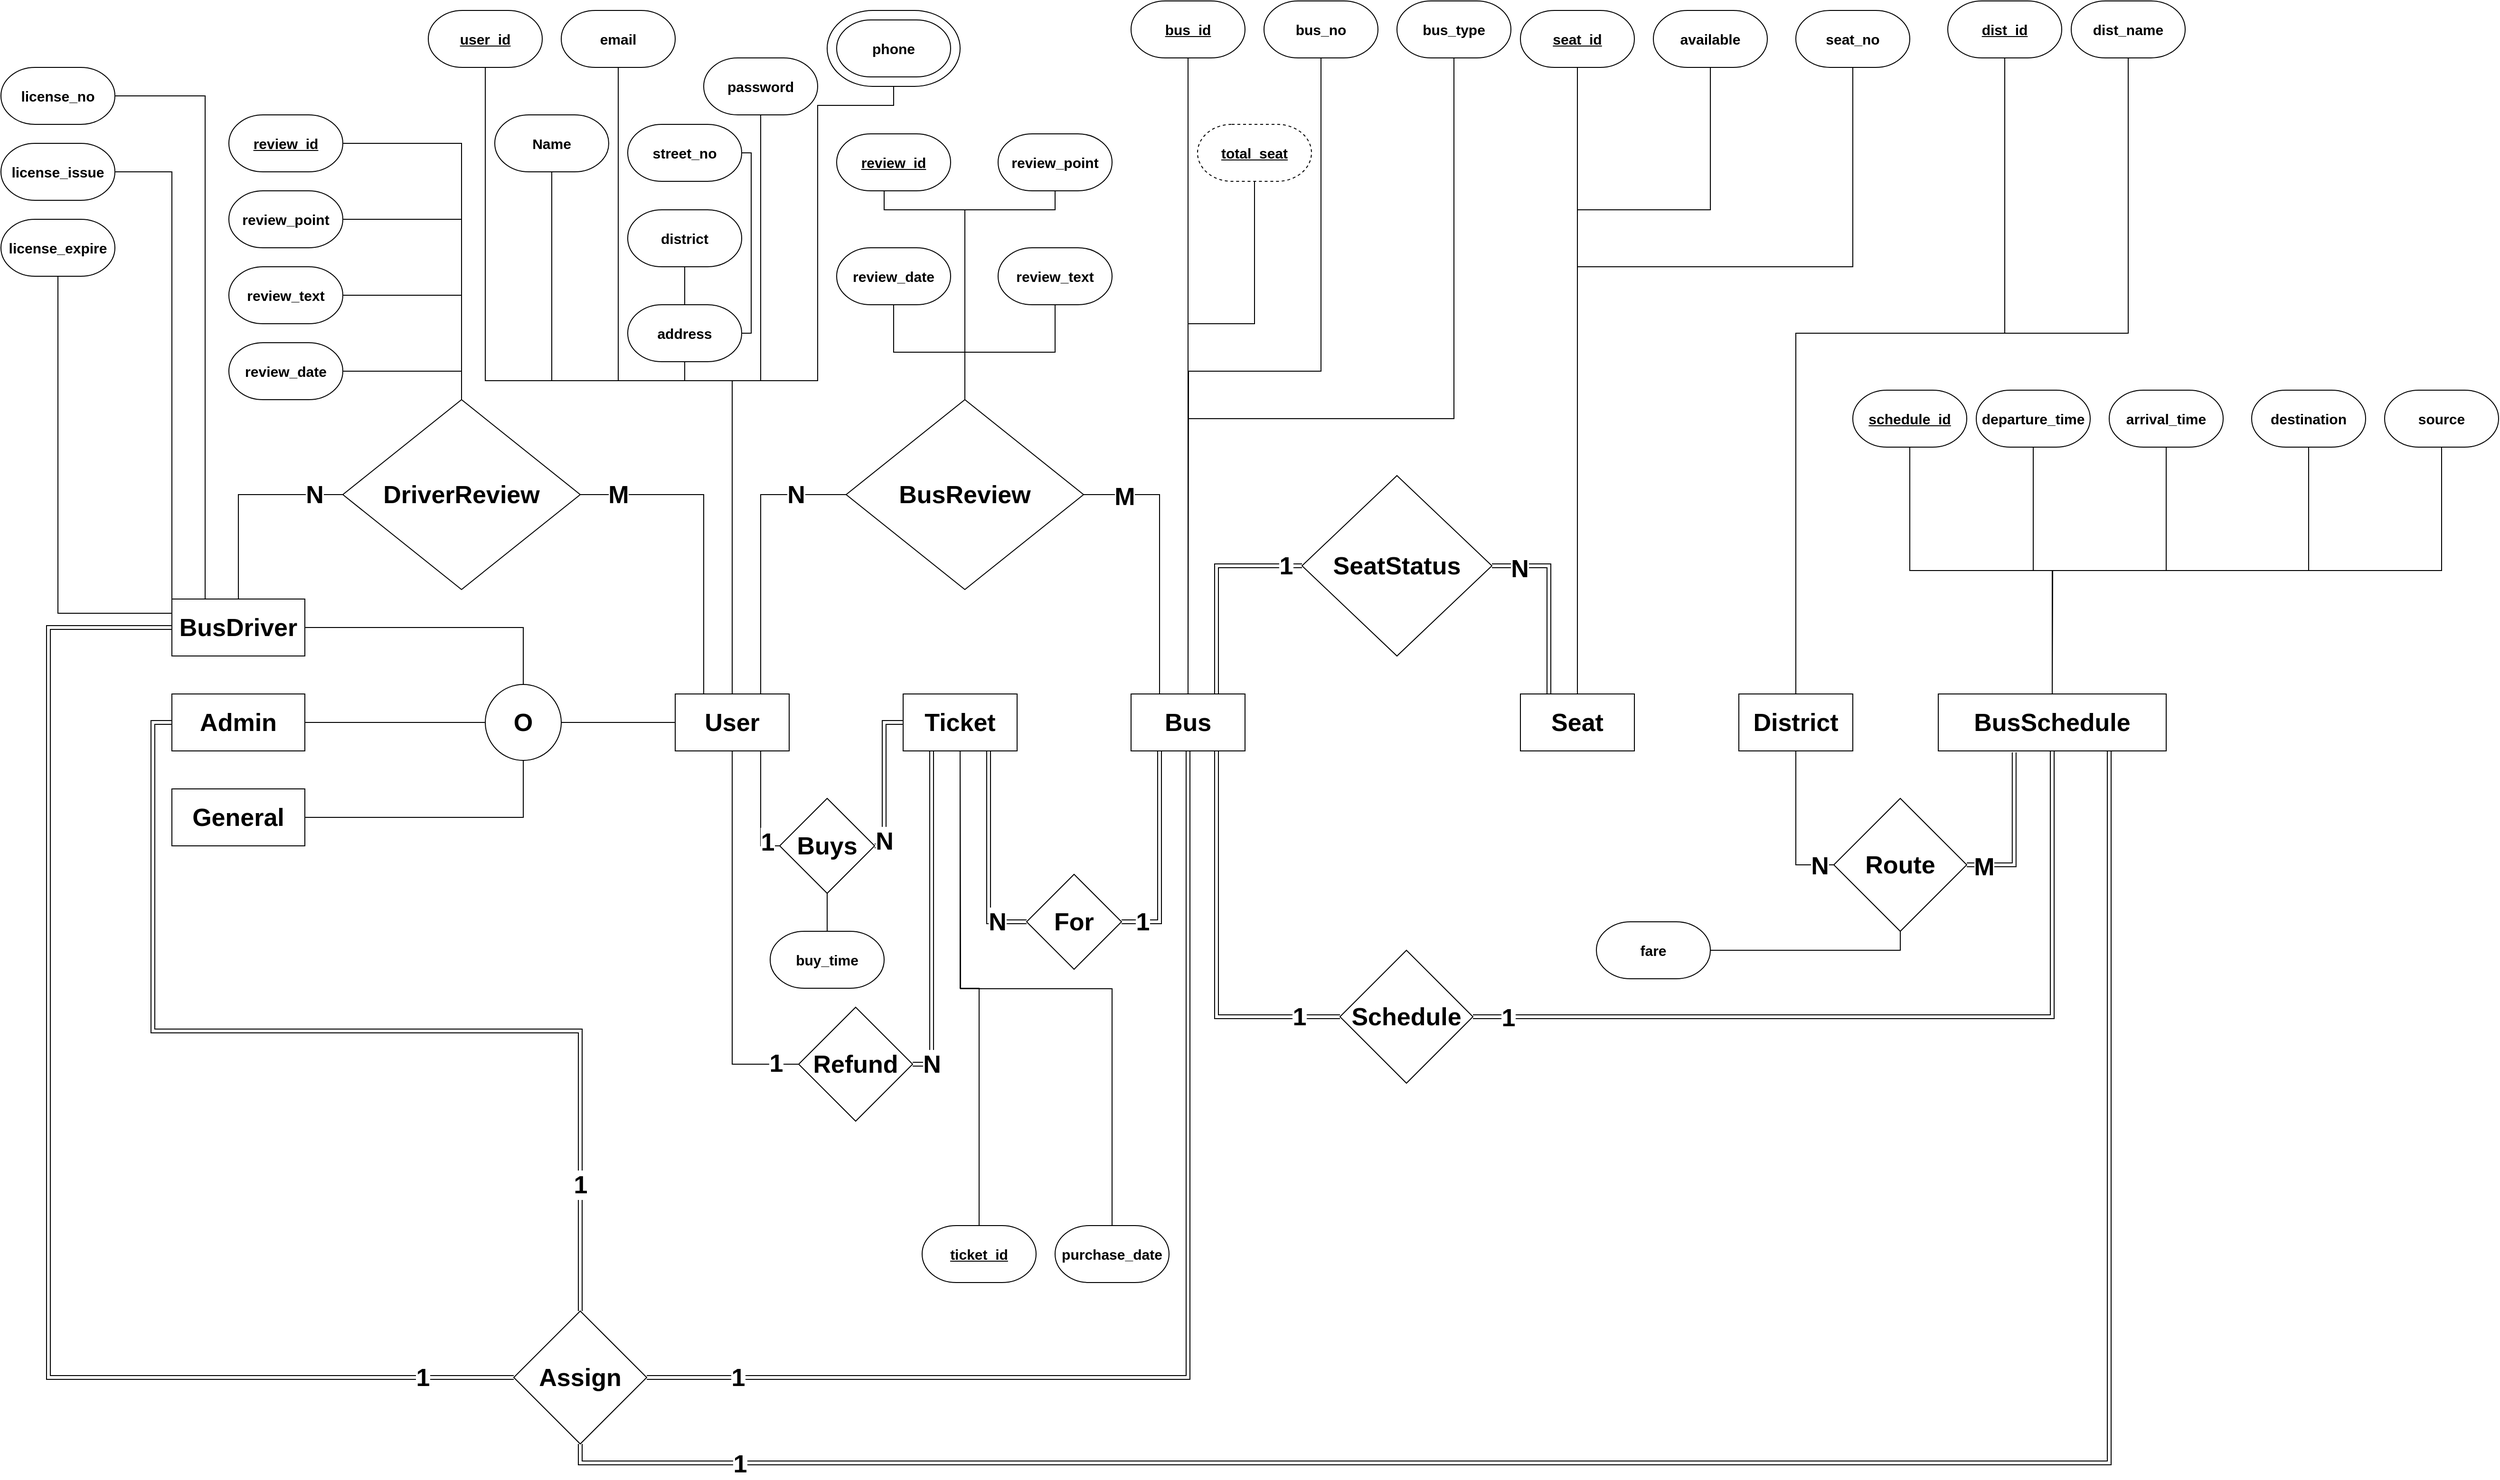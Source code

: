 <mxfile version="22.0.3" type="device">
  <diagram name="Page-1" id="PpOXiOs3TZEa0PYQITlw">
    <mxGraphModel dx="1595" dy="768" grid="1" gridSize="10" guides="1" tooltips="1" connect="1" arrows="1" fold="1" page="1" pageScale="1" pageWidth="5000" pageHeight="5000" math="0" shadow="0">
      <root>
        <mxCell id="0" />
        <mxCell id="1" parent="0" />
        <mxCell id="IpfHq9KAUWF6J69-SZQJ-8" style="edgeStyle=orthogonalEdgeStyle;rounded=0;orthogonalLoop=1;jettySize=auto;html=1;exitX=0.75;exitY=1;exitDx=0;exitDy=0;entryX=0;entryY=0.5;entryDx=0;entryDy=0;endArrow=none;endFill=0;fontStyle=1" parent="1" source="YOeL28a4dyn9BFeRwTe--1" target="YOeL28a4dyn9BFeRwTe--6" edge="1">
          <mxGeometry relative="1" as="geometry" />
        </mxCell>
        <mxCell id="SheLjhUKQ4-WKlLZxXz--102" value="1" style="edgeLabel;html=1;align=center;verticalAlign=middle;resizable=0;points=[];fontSize=26;fontFamily=Helvetica;fontColor=default;fontStyle=1" parent="IpfHq9KAUWF6J69-SZQJ-8" vertex="1" connectable="0">
          <mxGeometry x="0.772" y="4" relative="1" as="geometry">
            <mxPoint as="offset" />
          </mxGeometry>
        </mxCell>
        <mxCell id="SheLjhUKQ4-WKlLZxXz--6" style="edgeStyle=elbowEdgeStyle;shape=connector;rounded=0;orthogonalLoop=1;jettySize=auto;html=1;labelBackgroundColor=default;strokeColor=default;align=center;verticalAlign=middle;fontFamily=Helvetica;fontSize=11;fontColor=default;endArrow=none;endFill=0;elbow=vertical;fontStyle=1" parent="1" source="YOeL28a4dyn9BFeRwTe--1" target="SheLjhUKQ4-WKlLZxXz--1" edge="1">
          <mxGeometry relative="1" as="geometry">
            <Array as="points">
              <mxPoint x="1880" y="1530" />
            </Array>
          </mxGeometry>
        </mxCell>
        <mxCell id="SheLjhUKQ4-WKlLZxXz--7" style="edgeStyle=elbowEdgeStyle;shape=connector;rounded=0;orthogonalLoop=1;jettySize=auto;html=1;labelBackgroundColor=default;strokeColor=default;align=center;verticalAlign=middle;fontFamily=Helvetica;fontSize=11;fontColor=default;endArrow=none;endFill=0;elbow=vertical;fontStyle=1" parent="1" source="YOeL28a4dyn9BFeRwTe--1" target="SheLjhUKQ4-WKlLZxXz--5" edge="1">
          <mxGeometry relative="1" as="geometry">
            <Array as="points">
              <mxPoint x="1890" y="1530" />
            </Array>
          </mxGeometry>
        </mxCell>
        <mxCell id="SheLjhUKQ4-WKlLZxXz--8" style="edgeStyle=elbowEdgeStyle;shape=connector;rounded=0;orthogonalLoop=1;jettySize=auto;html=1;labelBackgroundColor=default;strokeColor=default;align=center;verticalAlign=middle;fontFamily=Helvetica;fontSize=11;fontColor=default;endArrow=none;endFill=0;elbow=vertical;fontStyle=1" parent="1" source="YOeL28a4dyn9BFeRwTe--1" target="SheLjhUKQ4-WKlLZxXz--2" edge="1">
          <mxGeometry relative="1" as="geometry" />
        </mxCell>
        <mxCell id="YOeL28a4dyn9BFeRwTe--1" value="&lt;span&gt;&lt;font style=&quot;font-size: 26px;&quot;&gt;User&lt;/font&gt;&lt;/span&gt;" style="rounded=0;whiteSpace=wrap;html=1;fontStyle=1" parent="1" vertex="1">
          <mxGeometry x="1940" y="1860" width="120" height="60" as="geometry" />
        </mxCell>
        <mxCell id="YOeL28a4dyn9BFeRwTe--51" style="edgeStyle=orthogonalEdgeStyle;rounded=0;orthogonalLoop=1;jettySize=auto;html=1;exitX=0.75;exitY=1;exitDx=0;exitDy=0;entryX=0;entryY=0.5;entryDx=0;entryDy=0;endArrow=none;endFill=0;fontStyle=1;shape=link;" parent="1" source="YOeL28a4dyn9BFeRwTe--2" target="YOeL28a4dyn9BFeRwTe--11" edge="1">
          <mxGeometry relative="1" as="geometry" />
        </mxCell>
        <mxCell id="SheLjhUKQ4-WKlLZxXz--107" value="N" style="edgeLabel;html=1;align=center;verticalAlign=middle;resizable=0;points=[];fontSize=26;fontFamily=Helvetica;fontColor=default;fontStyle=1" parent="YOeL28a4dyn9BFeRwTe--51" vertex="1" connectable="0">
          <mxGeometry x="0.717" relative="1" as="geometry">
            <mxPoint as="offset" />
          </mxGeometry>
        </mxCell>
        <mxCell id="SheLjhUKQ4-WKlLZxXz--29" style="edgeStyle=orthogonalEdgeStyle;shape=connector;rounded=0;orthogonalLoop=1;jettySize=auto;html=1;exitX=0.5;exitY=1;exitDx=0;exitDy=0;labelBackgroundColor=default;strokeColor=default;align=center;verticalAlign=middle;fontFamily=Helvetica;fontSize=11;fontColor=default;endArrow=none;endFill=0;fontStyle=1" parent="1" source="YOeL28a4dyn9BFeRwTe--2" target="SheLjhUKQ4-WKlLZxXz--25" edge="1">
          <mxGeometry relative="1" as="geometry" />
        </mxCell>
        <mxCell id="YOeL28a4dyn9BFeRwTe--2" value="&lt;span&gt;&lt;font style=&quot;font-size: 26px;&quot;&gt;Ticket&lt;/font&gt;&lt;/span&gt;" style="rounded=0;whiteSpace=wrap;html=1;fontStyle=1" parent="1" vertex="1">
          <mxGeometry x="2180" y="1860" width="120" height="60" as="geometry" />
        </mxCell>
        <mxCell id="YOeL28a4dyn9BFeRwTe--53" style="edgeStyle=orthogonalEdgeStyle;rounded=0;orthogonalLoop=1;jettySize=auto;html=1;exitX=0.75;exitY=1;exitDx=0;exitDy=0;entryX=0;entryY=0.5;entryDx=0;entryDy=0;endArrow=none;endFill=0;fontStyle=1;shape=link;" parent="1" source="YOeL28a4dyn9BFeRwTe--3" target="YOeL28a4dyn9BFeRwTe--17" edge="1">
          <mxGeometry relative="1" as="geometry" />
        </mxCell>
        <mxCell id="SheLjhUKQ4-WKlLZxXz--109" value="1" style="edgeLabel;html=1;align=center;verticalAlign=middle;resizable=0;points=[];fontSize=26;fontFamily=Helvetica;fontColor=default;fontStyle=1" parent="YOeL28a4dyn9BFeRwTe--53" vertex="1" connectable="0">
          <mxGeometry x="0.787" relative="1" as="geometry">
            <mxPoint as="offset" />
          </mxGeometry>
        </mxCell>
        <mxCell id="YOeL28a4dyn9BFeRwTe--67" style="edgeStyle=orthogonalEdgeStyle;rounded=0;orthogonalLoop=1;jettySize=auto;html=1;exitX=0.5;exitY=1;exitDx=0;exitDy=0;entryX=1;entryY=0.5;entryDx=0;entryDy=0;endArrow=none;endFill=0;fontStyle=1;shape=link;" parent="1" source="YOeL28a4dyn9BFeRwTe--3" target="YOeL28a4dyn9BFeRwTe--56" edge="1">
          <mxGeometry relative="1" as="geometry" />
        </mxCell>
        <mxCell id="SheLjhUKQ4-WKlLZxXz--33" style="edgeStyle=orthogonalEdgeStyle;shape=link;rounded=0;orthogonalLoop=1;jettySize=auto;html=1;exitX=0.75;exitY=0;exitDx=0;exitDy=0;entryX=0;entryY=0.5;entryDx=0;entryDy=0;labelBackgroundColor=default;strokeColor=default;align=center;verticalAlign=middle;fontFamily=Helvetica;fontSize=11;fontColor=default;endArrow=none;endFill=0;fontStyle=1" parent="1" source="YOeL28a4dyn9BFeRwTe--3" target="YOeL28a4dyn9BFeRwTe--21" edge="1">
          <mxGeometry relative="1" as="geometry" />
        </mxCell>
        <mxCell id="SheLjhUKQ4-WKlLZxXz--113" value="1" style="edgeLabel;html=1;align=center;verticalAlign=middle;resizable=0;points=[];fontSize=26;fontFamily=Helvetica;fontColor=default;fontStyle=1" parent="SheLjhUKQ4-WKlLZxXz--33" vertex="1" connectable="0">
          <mxGeometry x="0.849" relative="1" as="geometry">
            <mxPoint as="offset" />
          </mxGeometry>
        </mxCell>
        <mxCell id="YOeL28a4dyn9BFeRwTe--3" value="&lt;span&gt;&lt;font style=&quot;font-size: 26px;&quot;&gt;Bus&lt;/font&gt;&lt;/span&gt;" style="rounded=0;whiteSpace=wrap;html=1;fontStyle=1" parent="1" vertex="1">
          <mxGeometry x="2420" y="1860" width="120" height="60" as="geometry" />
        </mxCell>
        <mxCell id="YOeL28a4dyn9BFeRwTe--66" style="edgeStyle=orthogonalEdgeStyle;rounded=0;orthogonalLoop=1;jettySize=auto;html=1;exitX=0.75;exitY=1;exitDx=0;exitDy=0;entryX=0.5;entryY=1;entryDx=0;entryDy=0;endArrow=none;endFill=0;fontStyle=1;shape=link;" parent="1" source="YOeL28a4dyn9BFeRwTe--4" target="YOeL28a4dyn9BFeRwTe--56" edge="1">
          <mxGeometry relative="1" as="geometry" />
        </mxCell>
        <mxCell id="SheLjhUKQ4-WKlLZxXz--116" value="1" style="edgeLabel;html=1;align=center;verticalAlign=middle;resizable=0;points=[];fontSize=26;fontFamily=Helvetica;fontColor=default;fontStyle=1" parent="YOeL28a4dyn9BFeRwTe--66" vertex="1" connectable="0">
          <mxGeometry x="0.844" y="-94" relative="1" as="geometry">
            <mxPoint y="4" as="offset" />
          </mxGeometry>
        </mxCell>
        <mxCell id="SheLjhUKQ4-WKlLZxXz--118" value="1" style="edgeLabel;html=1;align=center;verticalAlign=middle;resizable=0;points=[];fontSize=26;fontFamily=Helvetica;fontColor=default;fontStyle=1" parent="YOeL28a4dyn9BFeRwTe--66" vertex="1" connectable="0">
          <mxGeometry x="0.842" y="1" relative="1" as="geometry">
            <mxPoint as="offset" />
          </mxGeometry>
        </mxCell>
        <mxCell id="YOeL28a4dyn9BFeRwTe--4" value="&lt;span&gt;&lt;font style=&quot;font-size: 26px;&quot;&gt;BusSchedule&lt;br&gt;&lt;/font&gt;&lt;/span&gt;" style="rounded=0;whiteSpace=wrap;html=1;fontStyle=1" parent="1" vertex="1">
          <mxGeometry x="3270" y="1860" width="240" height="60" as="geometry" />
        </mxCell>
        <mxCell id="YOeL28a4dyn9BFeRwTe--5" value="&lt;span&gt;&lt;font style=&quot;font-size: 26px;&quot;&gt;Seat&lt;/font&gt;&lt;/span&gt;" style="rounded=0;whiteSpace=wrap;html=1;fontStyle=1" parent="1" vertex="1">
          <mxGeometry x="2830" y="1860" width="120" height="60" as="geometry" />
        </mxCell>
        <mxCell id="SheLjhUKQ4-WKlLZxXz--27" style="edgeStyle=orthogonalEdgeStyle;shape=link;rounded=0;orthogonalLoop=1;jettySize=auto;html=1;exitX=1;exitY=0.5;exitDx=0;exitDy=0;entryX=0;entryY=0.5;entryDx=0;entryDy=0;labelBackgroundColor=default;strokeColor=default;align=center;verticalAlign=middle;fontFamily=Helvetica;fontSize=11;fontColor=default;endArrow=none;endFill=0;fontStyle=1" parent="1" source="YOeL28a4dyn9BFeRwTe--6" target="YOeL28a4dyn9BFeRwTe--2" edge="1">
          <mxGeometry relative="1" as="geometry">
            <Array as="points">
              <mxPoint x="2160" y="2020" />
              <mxPoint x="2160" y="1890" />
            </Array>
          </mxGeometry>
        </mxCell>
        <mxCell id="SheLjhUKQ4-WKlLZxXz--101" value="N" style="edgeLabel;html=1;align=center;verticalAlign=middle;resizable=0;points=[];fontSize=26;fontFamily=Helvetica;fontColor=default;fontStyle=1" parent="SheLjhUKQ4-WKlLZxXz--27" vertex="1" connectable="0">
          <mxGeometry x="-0.809" relative="1" as="geometry">
            <mxPoint as="offset" />
          </mxGeometry>
        </mxCell>
        <mxCell id="SheLjhUKQ4-WKlLZxXz--73" style="edgeStyle=orthogonalEdgeStyle;shape=connector;rounded=0;orthogonalLoop=1;jettySize=auto;html=1;exitX=0.5;exitY=1;exitDx=0;exitDy=0;labelBackgroundColor=default;strokeColor=default;align=center;verticalAlign=middle;fontFamily=Helvetica;fontSize=11;fontColor=default;endArrow=none;endFill=0;fontStyle=1" parent="1" source="YOeL28a4dyn9BFeRwTe--6" target="SheLjhUKQ4-WKlLZxXz--72" edge="1">
          <mxGeometry relative="1" as="geometry" />
        </mxCell>
        <mxCell id="YOeL28a4dyn9BFeRwTe--6" value="&lt;font style=&quot;font-size: 26px;&quot;&gt;&lt;span&gt;Buys&lt;/span&gt;&lt;/font&gt;" style="rhombus;whiteSpace=wrap;html=1;fontStyle=1" parent="1" vertex="1">
          <mxGeometry x="2050" y="1970" width="100" height="100" as="geometry" />
        </mxCell>
        <mxCell id="YOeL28a4dyn9BFeRwTe--59" style="edgeStyle=orthogonalEdgeStyle;rounded=0;orthogonalLoop=1;jettySize=auto;html=1;exitX=1;exitY=0.5;exitDx=0;exitDy=0;entryX=0.25;entryY=1;entryDx=0;entryDy=0;endArrow=none;endFill=0;fontStyle=1;shape=link;" parent="1" source="YOeL28a4dyn9BFeRwTe--11" target="YOeL28a4dyn9BFeRwTe--3" edge="1">
          <mxGeometry relative="1" as="geometry" />
        </mxCell>
        <mxCell id="SheLjhUKQ4-WKlLZxXz--105" value="1" style="edgeLabel;html=1;align=center;verticalAlign=middle;resizable=0;points=[];fontSize=26;fontFamily=Helvetica;fontColor=default;fontStyle=1" parent="YOeL28a4dyn9BFeRwTe--59" vertex="1" connectable="0">
          <mxGeometry x="-0.798" relative="1" as="geometry">
            <mxPoint as="offset" />
          </mxGeometry>
        </mxCell>
        <mxCell id="YOeL28a4dyn9BFeRwTe--11" value="&lt;font style=&quot;font-size: 26px;&quot;&gt;&lt;span&gt;For&lt;/span&gt;&lt;/font&gt;" style="rhombus;whiteSpace=wrap;html=1;fontStyle=1" parent="1" vertex="1">
          <mxGeometry x="2310" y="2050" width="100" height="100" as="geometry" />
        </mxCell>
        <mxCell id="YOeL28a4dyn9BFeRwTe--52" style="edgeStyle=orthogonalEdgeStyle;rounded=0;orthogonalLoop=1;jettySize=auto;html=1;exitX=1;exitY=0.5;exitDx=0;exitDy=0;entryX=0.5;entryY=1;entryDx=0;entryDy=0;endArrow=none;endFill=0;fontStyle=1;shape=link;" parent="1" source="YOeL28a4dyn9BFeRwTe--17" target="YOeL28a4dyn9BFeRwTe--4" edge="1">
          <mxGeometry relative="1" as="geometry" />
        </mxCell>
        <mxCell id="SheLjhUKQ4-WKlLZxXz--108" value="1" style="edgeLabel;html=1;align=center;verticalAlign=middle;resizable=0;points=[];fontSize=26;fontFamily=Helvetica;fontColor=default;fontStyle=1" parent="YOeL28a4dyn9BFeRwTe--52" vertex="1" connectable="0">
          <mxGeometry x="-0.918" y="-1" relative="1" as="geometry">
            <mxPoint as="offset" />
          </mxGeometry>
        </mxCell>
        <mxCell id="YOeL28a4dyn9BFeRwTe--17" value="&lt;font style=&quot;font-size: 26px;&quot;&gt;&lt;span&gt;Schedule&lt;/span&gt;&lt;/font&gt;" style="rhombus;whiteSpace=wrap;html=1;fontStyle=1" parent="1" vertex="1">
          <mxGeometry x="2640" y="2130" width="140" height="140" as="geometry" />
        </mxCell>
        <mxCell id="SheLjhUKQ4-WKlLZxXz--44" style="edgeStyle=orthogonalEdgeStyle;shape=link;rounded=0;orthogonalLoop=1;jettySize=auto;html=1;exitX=1;exitY=0.5;exitDx=0;exitDy=0;entryX=0.25;entryY=0;entryDx=0;entryDy=0;labelBackgroundColor=default;strokeColor=default;align=center;verticalAlign=middle;fontFamily=Helvetica;fontSize=11;fontColor=default;endArrow=none;endFill=0;fontStyle=1" parent="1" source="YOeL28a4dyn9BFeRwTe--21" target="YOeL28a4dyn9BFeRwTe--5" edge="1">
          <mxGeometry relative="1" as="geometry" />
        </mxCell>
        <mxCell id="SheLjhUKQ4-WKlLZxXz--112" value="N" style="edgeLabel;html=1;align=center;verticalAlign=middle;resizable=0;points=[];fontSize=26;fontFamily=Helvetica;fontColor=default;fontStyle=1" parent="SheLjhUKQ4-WKlLZxXz--44" vertex="1" connectable="0">
          <mxGeometry x="-0.704" y="-3" relative="1" as="geometry">
            <mxPoint as="offset" />
          </mxGeometry>
        </mxCell>
        <mxCell id="YOeL28a4dyn9BFeRwTe--21" value="&lt;font style=&quot;font-size: 26px;&quot;&gt;&lt;span&gt;SeatStatus&lt;/span&gt;&lt;/font&gt;" style="rhombus;whiteSpace=wrap;html=1;fontStyle=1" parent="1" vertex="1">
          <mxGeometry x="2600" y="1630" width="200" height="190" as="geometry" />
        </mxCell>
        <mxCell id="lG7G2x3EtYP6nLoqvDad-1" style="edgeStyle=orthogonalEdgeStyle;rounded=0;orthogonalLoop=1;jettySize=auto;html=1;exitX=0;exitY=0.5;exitDx=0;exitDy=0;entryX=0.5;entryY=1;entryDx=0;entryDy=0;endArrow=none;endFill=0;fontStyle=1" parent="1" source="YOeL28a4dyn9BFeRwTe--26" target="YOeL28a4dyn9BFeRwTe--1" edge="1">
          <mxGeometry relative="1" as="geometry" />
        </mxCell>
        <mxCell id="SheLjhUKQ4-WKlLZxXz--104" value="1" style="edgeLabel;html=1;align=center;verticalAlign=middle;resizable=0;points=[];fontSize=26;fontFamily=Helvetica;fontColor=default;fontStyle=1" parent="lG7G2x3EtYP6nLoqvDad-1" vertex="1" connectable="0">
          <mxGeometry x="-0.877" y="-1" relative="1" as="geometry">
            <mxPoint as="offset" />
          </mxGeometry>
        </mxCell>
        <mxCell id="SheLjhUKQ4-WKlLZxXz--28" style="edgeStyle=orthogonalEdgeStyle;shape=link;rounded=0;orthogonalLoop=1;jettySize=auto;html=1;exitX=1;exitY=0.5;exitDx=0;exitDy=0;entryX=0.25;entryY=1;entryDx=0;entryDy=0;labelBackgroundColor=default;strokeColor=default;align=center;verticalAlign=middle;fontFamily=Helvetica;fontSize=11;fontColor=default;endArrow=none;endFill=0;fontStyle=1" parent="1" source="YOeL28a4dyn9BFeRwTe--26" target="YOeL28a4dyn9BFeRwTe--2" edge="1">
          <mxGeometry relative="1" as="geometry" />
        </mxCell>
        <mxCell id="SheLjhUKQ4-WKlLZxXz--103" value="N" style="edgeLabel;html=1;align=center;verticalAlign=middle;resizable=0;points=[];fontSize=26;fontFamily=Helvetica;fontColor=default;fontStyle=1" parent="SheLjhUKQ4-WKlLZxXz--28" vertex="1" connectable="0">
          <mxGeometry x="-0.883" relative="1" as="geometry">
            <mxPoint as="offset" />
          </mxGeometry>
        </mxCell>
        <mxCell id="YOeL28a4dyn9BFeRwTe--26" value="&lt;font style=&quot;font-size: 26px;&quot;&gt;&lt;span&gt;Refund&lt;/span&gt;&lt;/font&gt;" style="rhombus;whiteSpace=wrap;html=1;fontStyle=1" parent="1" vertex="1">
          <mxGeometry x="2070" y="2190" width="120" height="120" as="geometry" />
        </mxCell>
        <mxCell id="YOeL28a4dyn9BFeRwTe--35" style="edgeStyle=orthogonalEdgeStyle;rounded=0;orthogonalLoop=1;jettySize=auto;html=1;exitX=1;exitY=0.5;exitDx=0;exitDy=0;entryX=0.5;entryY=1;entryDx=0;entryDy=0;endArrow=none;endFill=0;fontStyle=1" parent="1" source="YOeL28a4dyn9BFeRwTe--29" target="YOeL28a4dyn9BFeRwTe--33" edge="1">
          <mxGeometry relative="1" as="geometry" />
        </mxCell>
        <mxCell id="YOeL28a4dyn9BFeRwTe--29" value="&lt;span style=&quot;font-size: 26px;&quot;&gt;&lt;span&gt;General&lt;/span&gt;&lt;/span&gt;" style="rounded=0;whiteSpace=wrap;html=1;fontStyle=1" parent="1" vertex="1">
          <mxGeometry x="1410" y="1960" width="140" height="60" as="geometry" />
        </mxCell>
        <mxCell id="YOeL28a4dyn9BFeRwTe--36" style="edgeStyle=orthogonalEdgeStyle;rounded=0;orthogonalLoop=1;jettySize=auto;html=1;exitX=1;exitY=0.5;exitDx=0;exitDy=0;entryX=0;entryY=0.5;entryDx=0;entryDy=0;endArrow=none;endFill=0;fontStyle=1" parent="1" source="YOeL28a4dyn9BFeRwTe--30" target="YOeL28a4dyn9BFeRwTe--33" edge="1">
          <mxGeometry relative="1" as="geometry" />
        </mxCell>
        <mxCell id="YOeL28a4dyn9BFeRwTe--69" style="edgeStyle=orthogonalEdgeStyle;rounded=0;orthogonalLoop=1;jettySize=auto;html=1;exitX=0;exitY=0.5;exitDx=0;exitDy=0;entryX=0.5;entryY=0;entryDx=0;entryDy=0;endArrow=none;endFill=0;fontStyle=1;shape=link;" parent="1" source="YOeL28a4dyn9BFeRwTe--30" target="YOeL28a4dyn9BFeRwTe--56" edge="1">
          <mxGeometry relative="1" as="geometry" />
        </mxCell>
        <mxCell id="SheLjhUKQ4-WKlLZxXz--115" value="1" style="edgeLabel;html=1;align=center;verticalAlign=middle;resizable=0;points=[];fontSize=26;fontFamily=Helvetica;fontColor=default;fontStyle=1" parent="YOeL28a4dyn9BFeRwTe--69" vertex="1" connectable="0">
          <mxGeometry x="0.755" y="-6" relative="1" as="geometry">
            <mxPoint x="6" as="offset" />
          </mxGeometry>
        </mxCell>
        <mxCell id="YOeL28a4dyn9BFeRwTe--30" value="&lt;span style=&quot;border-color: var(--border-color); font-size: 26px;&quot;&gt;Admin&lt;/span&gt;" style="rounded=0;whiteSpace=wrap;html=1;fontStyle=1" parent="1" vertex="1">
          <mxGeometry x="1410" y="1860" width="140" height="60" as="geometry" />
        </mxCell>
        <mxCell id="YOeL28a4dyn9BFeRwTe--38" style="edgeStyle=orthogonalEdgeStyle;rounded=0;orthogonalLoop=1;jettySize=auto;html=1;exitX=1;exitY=0.5;exitDx=0;exitDy=0;entryX=0.5;entryY=0;entryDx=0;entryDy=0;endArrow=none;endFill=0;fontStyle=1" parent="1" source="YOeL28a4dyn9BFeRwTe--31" target="YOeL28a4dyn9BFeRwTe--33" edge="1">
          <mxGeometry relative="1" as="geometry" />
        </mxCell>
        <mxCell id="YOeL28a4dyn9BFeRwTe--68" style="edgeStyle=orthogonalEdgeStyle;rounded=0;orthogonalLoop=1;jettySize=auto;html=1;exitX=0;exitY=0.5;exitDx=0;exitDy=0;entryX=0;entryY=0.5;entryDx=0;entryDy=0;endArrow=none;endFill=0;fontStyle=1;shape=link;" parent="1" source="YOeL28a4dyn9BFeRwTe--31" target="YOeL28a4dyn9BFeRwTe--56" edge="1">
          <mxGeometry relative="1" as="geometry">
            <Array as="points">
              <mxPoint x="1280" y="1790" />
              <mxPoint x="1280" y="2580" />
            </Array>
          </mxGeometry>
        </mxCell>
        <mxCell id="SheLjhUKQ4-WKlLZxXz--114" value="1" style="edgeLabel;html=1;align=center;verticalAlign=middle;resizable=0;points=[];fontSize=26;fontFamily=Helvetica;fontColor=default;fontStyle=1" parent="YOeL28a4dyn9BFeRwTe--68" vertex="1" connectable="0">
          <mxGeometry x="0.863" relative="1" as="geometry">
            <mxPoint as="offset" />
          </mxGeometry>
        </mxCell>
        <mxCell id="YOeL28a4dyn9BFeRwTe--31" value="&lt;span style=&quot;border-color: var(--border-color); font-size: 26px;&quot;&gt;BusDriver&lt;/span&gt;" style="rounded=0;whiteSpace=wrap;html=1;fontStyle=1" parent="1" vertex="1">
          <mxGeometry x="1410" y="1760" width="140" height="60" as="geometry" />
        </mxCell>
        <mxCell id="YOeL28a4dyn9BFeRwTe--37" style="edgeStyle=orthogonalEdgeStyle;rounded=0;orthogonalLoop=1;jettySize=auto;html=1;exitX=1;exitY=0.5;exitDx=0;exitDy=0;entryX=0;entryY=0.5;entryDx=0;entryDy=0;endArrow=none;endFill=0;fontStyle=1" parent="1" source="YOeL28a4dyn9BFeRwTe--33" target="YOeL28a4dyn9BFeRwTe--1" edge="1">
          <mxGeometry relative="1" as="geometry" />
        </mxCell>
        <mxCell id="YOeL28a4dyn9BFeRwTe--33" value="&lt;font style=&quot;font-size: 26px;&quot;&gt;&lt;span&gt;O&lt;/span&gt;&lt;/font&gt;" style="ellipse;whiteSpace=wrap;html=1;aspect=fixed;fontStyle=1" parent="1" vertex="1">
          <mxGeometry x="1740" y="1850" width="80" height="80" as="geometry" />
        </mxCell>
        <mxCell id="YOeL28a4dyn9BFeRwTe--56" value="&lt;font style=&quot;font-size: 26px;&quot;&gt;&lt;span&gt;Assign&lt;/span&gt;&lt;/font&gt;" style="rhombus;whiteSpace=wrap;html=1;fontStyle=1" parent="1" vertex="1">
          <mxGeometry x="1770" y="2510" width="140" height="140" as="geometry" />
        </mxCell>
        <mxCell id="YOeL28a4dyn9BFeRwTe--64" style="edgeStyle=orthogonalEdgeStyle;rounded=0;orthogonalLoop=1;jettySize=auto;html=1;exitX=0.5;exitY=1;exitDx=0;exitDy=0;entryX=0;entryY=0.5;entryDx=0;entryDy=0;endArrow=none;endFill=0;fontStyle=1" parent="1" source="YOeL28a4dyn9BFeRwTe--62" target="YOeL28a4dyn9BFeRwTe--63" edge="1">
          <mxGeometry relative="1" as="geometry" />
        </mxCell>
        <mxCell id="SheLjhUKQ4-WKlLZxXz--110" value="N" style="edgeLabel;html=1;align=center;verticalAlign=middle;resizable=0;points=[];fontSize=26;fontFamily=Helvetica;fontColor=default;fontStyle=1" parent="YOeL28a4dyn9BFeRwTe--64" vertex="1" connectable="0">
          <mxGeometry x="0.808" y="-1" relative="1" as="geometry">
            <mxPoint as="offset" />
          </mxGeometry>
        </mxCell>
        <mxCell id="YOeL28a4dyn9BFeRwTe--62" value="&lt;span&gt;&lt;font style=&quot;font-size: 26px;&quot;&gt;District&lt;/font&gt;&lt;/span&gt;" style="rounded=0;whiteSpace=wrap;html=1;fontStyle=1" parent="1" vertex="1">
          <mxGeometry x="3060" y="1860" width="120" height="60" as="geometry" />
        </mxCell>
        <mxCell id="YOeL28a4dyn9BFeRwTe--63" value="&lt;font style=&quot;font-size: 26px;&quot;&gt;&lt;span&gt;Route&lt;/span&gt;&lt;/font&gt;" style="rhombus;whiteSpace=wrap;html=1;fontStyle=1" parent="1" vertex="1">
          <mxGeometry x="3160" y="1970" width="140" height="140" as="geometry" />
        </mxCell>
        <mxCell id="YOeL28a4dyn9BFeRwTe--65" style="edgeStyle=orthogonalEdgeStyle;rounded=0;orthogonalLoop=1;jettySize=auto;html=1;exitX=1;exitY=0.5;exitDx=0;exitDy=0;entryX=0.333;entryY=1.025;entryDx=0;entryDy=0;entryPerimeter=0;endArrow=none;endFill=0;fontStyle=1;shape=link;" parent="1" source="YOeL28a4dyn9BFeRwTe--63" target="YOeL28a4dyn9BFeRwTe--4" edge="1">
          <mxGeometry relative="1" as="geometry" />
        </mxCell>
        <mxCell id="SheLjhUKQ4-WKlLZxXz--111" value="M" style="edgeLabel;html=1;align=center;verticalAlign=middle;resizable=0;points=[];fontSize=26;fontFamily=Helvetica;fontColor=default;fontStyle=1" parent="YOeL28a4dyn9BFeRwTe--65" vertex="1" connectable="0">
          <mxGeometry x="-0.786" y="-2" relative="1" as="geometry">
            <mxPoint as="offset" />
          </mxGeometry>
        </mxCell>
        <mxCell id="IpfHq9KAUWF6J69-SZQJ-2" style="edgeStyle=orthogonalEdgeStyle;rounded=0;orthogonalLoop=1;jettySize=auto;html=1;exitX=1;exitY=0.5;exitDx=0;exitDy=0;entryX=0.25;entryY=0;entryDx=0;entryDy=0;endArrow=none;endFill=0;fontStyle=1" parent="1" source="IpfHq9KAUWF6J69-SZQJ-1" target="YOeL28a4dyn9BFeRwTe--1" edge="1">
          <mxGeometry relative="1" as="geometry" />
        </mxCell>
        <mxCell id="SheLjhUKQ4-WKlLZxXz--98" value="M" style="edgeLabel;html=1;align=center;verticalAlign=middle;resizable=0;points=[];fontSize=26;fontFamily=Helvetica;fontColor=default;fontStyle=1" parent="IpfHq9KAUWF6J69-SZQJ-2" vertex="1" connectable="0">
          <mxGeometry x="-0.783" y="-6" relative="1" as="geometry">
            <mxPoint x="3" y="-6" as="offset" />
          </mxGeometry>
        </mxCell>
        <mxCell id="IpfHq9KAUWF6J69-SZQJ-3" style="edgeStyle=orthogonalEdgeStyle;rounded=0;orthogonalLoop=1;jettySize=auto;html=1;exitX=0;exitY=0.5;exitDx=0;exitDy=0;entryX=0.5;entryY=0;entryDx=0;entryDy=0;endArrow=none;endFill=0;fontStyle=1" parent="1" source="IpfHq9KAUWF6J69-SZQJ-1" target="YOeL28a4dyn9BFeRwTe--31" edge="1">
          <mxGeometry relative="1" as="geometry" />
        </mxCell>
        <mxCell id="SheLjhUKQ4-WKlLZxXz--97" value="N" style="edgeLabel;html=1;align=center;verticalAlign=middle;resizable=0;points=[];fontSize=26;fontFamily=Helvetica;fontColor=default;fontStyle=1" parent="IpfHq9KAUWF6J69-SZQJ-3" vertex="1" connectable="0">
          <mxGeometry x="-0.725" relative="1" as="geometry">
            <mxPoint as="offset" />
          </mxGeometry>
        </mxCell>
        <mxCell id="IpfHq9KAUWF6J69-SZQJ-1" value="&lt;span style=&quot;font-size: 26px;&quot;&gt;&lt;span&gt;DriverReview&lt;/span&gt;&lt;/span&gt;" style="rhombus;whiteSpace=wrap;html=1;fontStyle=1" parent="1" vertex="1">
          <mxGeometry x="1590" y="1550" width="250" height="200" as="geometry" />
        </mxCell>
        <mxCell id="IpfHq9KAUWF6J69-SZQJ-7" style="edgeStyle=orthogonalEdgeStyle;rounded=0;orthogonalLoop=1;jettySize=auto;html=1;exitX=1;exitY=0.5;exitDx=0;exitDy=0;entryX=0.25;entryY=0;entryDx=0;entryDy=0;endArrow=none;endFill=0;fontStyle=1" parent="1" source="IpfHq9KAUWF6J69-SZQJ-4" target="YOeL28a4dyn9BFeRwTe--3" edge="1">
          <mxGeometry relative="1" as="geometry" />
        </mxCell>
        <mxCell id="SheLjhUKQ4-WKlLZxXz--100" value="M" style="edgeLabel;html=1;align=center;verticalAlign=middle;resizable=0;points=[];fontSize=26;fontFamily=Helvetica;fontColor=default;fontStyle=1" parent="IpfHq9KAUWF6J69-SZQJ-7" vertex="1" connectable="0">
          <mxGeometry x="-0.706" y="-2" relative="1" as="geometry">
            <mxPoint as="offset" />
          </mxGeometry>
        </mxCell>
        <mxCell id="lG7G2x3EtYP6nLoqvDad-5" style="edgeStyle=orthogonalEdgeStyle;shape=connector;rounded=0;orthogonalLoop=1;jettySize=auto;html=1;exitX=0;exitY=0.5;exitDx=0;exitDy=0;entryX=0.75;entryY=0;entryDx=0;entryDy=0;labelBackgroundColor=default;strokeColor=default;align=center;verticalAlign=middle;fontFamily=Helvetica;fontSize=11;fontColor=default;endArrow=none;endFill=0;fontStyle=1" parent="1" source="IpfHq9KAUWF6J69-SZQJ-4" target="YOeL28a4dyn9BFeRwTe--1" edge="1">
          <mxGeometry relative="1" as="geometry" />
        </mxCell>
        <mxCell id="SheLjhUKQ4-WKlLZxXz--99" value="N" style="edgeLabel;html=1;align=center;verticalAlign=middle;resizable=0;points=[];fontSize=26;fontFamily=Helvetica;fontColor=default;fontStyle=1" parent="lG7G2x3EtYP6nLoqvDad-5" vertex="1" connectable="0">
          <mxGeometry x="-0.646" relative="1" as="geometry">
            <mxPoint as="offset" />
          </mxGeometry>
        </mxCell>
        <mxCell id="SheLjhUKQ4-WKlLZxXz--93" style="edgeStyle=orthogonalEdgeStyle;shape=connector;rounded=0;orthogonalLoop=1;jettySize=auto;html=1;exitX=0.5;exitY=0;exitDx=0;exitDy=0;entryX=0.5;entryY=1;entryDx=0;entryDy=0;labelBackgroundColor=default;strokeColor=default;align=center;verticalAlign=middle;fontFamily=Helvetica;fontSize=11;fontColor=default;endArrow=none;endFill=0;fontStyle=1" parent="1" source="IpfHq9KAUWF6J69-SZQJ-4" target="SheLjhUKQ4-WKlLZxXz--81" edge="1">
          <mxGeometry relative="1" as="geometry" />
        </mxCell>
        <mxCell id="IpfHq9KAUWF6J69-SZQJ-4" value="&lt;span style=&quot;font-size: 26px;&quot;&gt;&lt;span&gt;BusReview&lt;/span&gt;&lt;/span&gt;" style="rhombus;whiteSpace=wrap;html=1;fontStyle=1" parent="1" vertex="1">
          <mxGeometry x="2120" y="1550" width="250" height="200" as="geometry" />
        </mxCell>
        <mxCell id="SheLjhUKQ4-WKlLZxXz--1" value="&lt;u&gt;&lt;font style=&quot;font-size: 15px;&quot;&gt;user_id&lt;/font&gt;&lt;/u&gt;" style="rounded=1;whiteSpace=wrap;html=1;arcSize=60;fontFamily=Helvetica;fontSize=11;fontColor=default;fontStyle=1" parent="1" vertex="1">
          <mxGeometry x="1680" y="1140" width="120" height="60" as="geometry" />
        </mxCell>
        <mxCell id="SheLjhUKQ4-WKlLZxXz--2" value="&lt;font style=&quot;font-size: 15px;&quot;&gt;email&lt;/font&gt;" style="rounded=1;whiteSpace=wrap;html=1;arcSize=60;fontFamily=Helvetica;fontSize=11;fontColor=default;fontStyle=1" parent="1" vertex="1">
          <mxGeometry x="1820" y="1140" width="120" height="60" as="geometry" />
        </mxCell>
        <mxCell id="hOqGwdR3IB_KNojTuP-n-14" style="edgeStyle=orthogonalEdgeStyle;shape=connector;rounded=0;orthogonalLoop=1;jettySize=auto;html=1;exitX=0.5;exitY=1;exitDx=0;exitDy=0;entryX=0.5;entryY=0;entryDx=0;entryDy=0;labelBackgroundColor=default;strokeColor=default;align=center;verticalAlign=middle;fontFamily=Helvetica;fontSize=11;fontColor=default;endArrow=none;endFill=0;" parent="1" source="SheLjhUKQ4-WKlLZxXz--3" target="YOeL28a4dyn9BFeRwTe--1" edge="1">
          <mxGeometry relative="1" as="geometry">
            <Array as="points">
              <mxPoint x="2030" y="1530" />
              <mxPoint x="2000" y="1530" />
            </Array>
          </mxGeometry>
        </mxCell>
        <mxCell id="SheLjhUKQ4-WKlLZxXz--3" value="&lt;font style=&quot;font-size: 15px;&quot;&gt;password&lt;/font&gt;" style="rounded=1;whiteSpace=wrap;html=1;arcSize=60;fontFamily=Helvetica;fontSize=11;fontColor=default;fontStyle=1" parent="1" vertex="1">
          <mxGeometry x="1970" y="1190" width="120" height="60" as="geometry" />
        </mxCell>
        <mxCell id="SheLjhUKQ4-WKlLZxXz--120" style="edgeStyle=orthogonalEdgeStyle;shape=connector;rounded=0;orthogonalLoop=1;jettySize=auto;html=1;exitX=0.5;exitY=1;exitDx=0;exitDy=0;entryX=0.5;entryY=0;entryDx=0;entryDy=0;labelBackgroundColor=default;strokeColor=default;align=center;verticalAlign=middle;fontFamily=Helvetica;fontSize=11;fontColor=default;endArrow=none;endFill=0;" parent="1" source="SheLjhUKQ4-WKlLZxXz--4" target="YOeL28a4dyn9BFeRwTe--1" edge="1">
          <mxGeometry relative="1" as="geometry">
            <Array as="points">
              <mxPoint x="2170" y="1240" />
              <mxPoint x="2090" y="1240" />
              <mxPoint x="2090" y="1530" />
              <mxPoint x="2000" y="1530" />
            </Array>
          </mxGeometry>
        </mxCell>
        <mxCell id="SheLjhUKQ4-WKlLZxXz--4" value="" style="rounded=1;whiteSpace=wrap;html=1;arcSize=60;fontFamily=Helvetica;fontSize=11;fontColor=default;fontStyle=1" parent="1" vertex="1">
          <mxGeometry x="2100" y="1140" width="140" height="80" as="geometry" />
        </mxCell>
        <mxCell id="SheLjhUKQ4-WKlLZxXz--5" value="&lt;font style=&quot;font-size: 15px;&quot;&gt;Name&lt;/font&gt;" style="rounded=1;whiteSpace=wrap;html=1;arcSize=60;fontFamily=Helvetica;fontSize=11;fontColor=default;fontStyle=1" parent="1" vertex="1">
          <mxGeometry x="1750" y="1250" width="120" height="60" as="geometry" />
        </mxCell>
        <mxCell id="SheLjhUKQ4-WKlLZxXz--24" style="edgeStyle=orthogonalEdgeStyle;shape=connector;rounded=0;orthogonalLoop=1;jettySize=auto;html=1;exitX=1;exitY=0.5;exitDx=0;exitDy=0;entryX=0.25;entryY=0;entryDx=0;entryDy=0;labelBackgroundColor=default;strokeColor=default;align=center;verticalAlign=middle;fontFamily=Helvetica;fontSize=11;fontColor=default;endArrow=none;endFill=0;fontStyle=1" parent="1" source="SheLjhUKQ4-WKlLZxXz--16" target="YOeL28a4dyn9BFeRwTe--31" edge="1">
          <mxGeometry relative="1" as="geometry" />
        </mxCell>
        <mxCell id="SheLjhUKQ4-WKlLZxXz--16" value="&lt;font style=&quot;font-size: 15px;&quot;&gt;license_no&lt;/font&gt;" style="rounded=1;whiteSpace=wrap;html=1;arcSize=60;fontFamily=Helvetica;fontSize=11;fontColor=default;fontStyle=1" parent="1" vertex="1">
          <mxGeometry x="1230" y="1200" width="120" height="60" as="geometry" />
        </mxCell>
        <mxCell id="SheLjhUKQ4-WKlLZxXz--23" style="edgeStyle=orthogonalEdgeStyle;shape=connector;rounded=0;orthogonalLoop=1;jettySize=auto;html=1;exitX=1;exitY=0.5;exitDx=0;exitDy=0;entryX=0;entryY=0;entryDx=0;entryDy=0;labelBackgroundColor=default;strokeColor=default;align=center;verticalAlign=middle;fontFamily=Helvetica;fontSize=11;fontColor=default;endArrow=none;endFill=0;fontStyle=1" parent="1" source="SheLjhUKQ4-WKlLZxXz--17" target="YOeL28a4dyn9BFeRwTe--31" edge="1">
          <mxGeometry relative="1" as="geometry" />
        </mxCell>
        <mxCell id="SheLjhUKQ4-WKlLZxXz--17" value="&lt;font style=&quot;font-size: 15px;&quot;&gt;license_issue&lt;/font&gt;" style="rounded=1;whiteSpace=wrap;html=1;arcSize=60;fontFamily=Helvetica;fontSize=11;fontColor=default;fontStyle=1" parent="1" vertex="1">
          <mxGeometry x="1230" y="1280" width="120" height="60" as="geometry" />
        </mxCell>
        <mxCell id="SheLjhUKQ4-WKlLZxXz--22" style="edgeStyle=orthogonalEdgeStyle;shape=connector;rounded=0;orthogonalLoop=1;jettySize=auto;html=1;exitX=0.5;exitY=1;exitDx=0;exitDy=0;entryX=0;entryY=0.25;entryDx=0;entryDy=0;labelBackgroundColor=default;strokeColor=default;align=center;verticalAlign=middle;fontFamily=Helvetica;fontSize=11;fontColor=default;endArrow=none;endFill=0;fontStyle=1" parent="1" source="SheLjhUKQ4-WKlLZxXz--18" target="YOeL28a4dyn9BFeRwTe--31" edge="1">
          <mxGeometry relative="1" as="geometry" />
        </mxCell>
        <mxCell id="SheLjhUKQ4-WKlLZxXz--18" value="&lt;font style=&quot;font-size: 15px;&quot;&gt;license_expire&lt;/font&gt;" style="rounded=1;whiteSpace=wrap;html=1;arcSize=60;fontFamily=Helvetica;fontSize=11;fontColor=default;fontStyle=1" parent="1" vertex="1">
          <mxGeometry x="1230" y="1360" width="120" height="60" as="geometry" />
        </mxCell>
        <mxCell id="SheLjhUKQ4-WKlLZxXz--25" value="&lt;font style=&quot;font-size: 15px;&quot;&gt;ticket_id&lt;/font&gt;" style="rounded=1;whiteSpace=wrap;html=1;arcSize=60;fontFamily=Helvetica;fontSize=11;fontColor=default;fontStyle=5" parent="1" vertex="1">
          <mxGeometry x="2200" y="2420" width="120" height="60" as="geometry" />
        </mxCell>
        <mxCell id="SheLjhUKQ4-WKlLZxXz--30" style="edgeStyle=orthogonalEdgeStyle;shape=connector;rounded=0;orthogonalLoop=1;jettySize=auto;html=1;exitX=0.5;exitY=0;exitDx=0;exitDy=0;labelBackgroundColor=default;strokeColor=default;align=center;verticalAlign=middle;fontFamily=Helvetica;fontSize=11;fontColor=default;endArrow=none;endFill=0;fontStyle=1" parent="1" source="SheLjhUKQ4-WKlLZxXz--26" edge="1">
          <mxGeometry relative="1" as="geometry">
            <mxPoint x="2240" y="1920" as="targetPoint" />
          </mxGeometry>
        </mxCell>
        <mxCell id="SheLjhUKQ4-WKlLZxXz--26" value="&lt;font style=&quot;font-size: 15px;&quot;&gt;purchase_date&lt;/font&gt;" style="rounded=1;whiteSpace=wrap;html=1;arcSize=60;fontFamily=Helvetica;fontSize=11;fontColor=default;fontStyle=1" parent="1" vertex="1">
          <mxGeometry x="2340" y="2420" width="120" height="60" as="geometry" />
        </mxCell>
        <mxCell id="SheLjhUKQ4-WKlLZxXz--38" style="edgeStyle=orthogonalEdgeStyle;shape=connector;rounded=0;orthogonalLoop=1;jettySize=auto;html=1;exitX=0.5;exitY=1;exitDx=0;exitDy=0;entryX=0.5;entryY=0;entryDx=0;entryDy=0;labelBackgroundColor=default;strokeColor=default;align=center;verticalAlign=middle;fontFamily=Helvetica;fontSize=11;fontColor=default;endArrow=none;endFill=0;fontStyle=1" parent="1" source="SheLjhUKQ4-WKlLZxXz--35" target="YOeL28a4dyn9BFeRwTe--3" edge="1">
          <mxGeometry relative="1" as="geometry" />
        </mxCell>
        <mxCell id="SheLjhUKQ4-WKlLZxXz--35" value="&lt;font style=&quot;font-size: 15px;&quot;&gt;bus_id&lt;/font&gt;" style="rounded=1;whiteSpace=wrap;html=1;arcSize=60;fontFamily=Helvetica;fontSize=11;fontColor=default;fontStyle=5" parent="1" vertex="1">
          <mxGeometry x="2420" y="1130" width="120" height="60" as="geometry" />
        </mxCell>
        <mxCell id="SheLjhUKQ4-WKlLZxXz--39" style="edgeStyle=orthogonalEdgeStyle;shape=connector;rounded=0;orthogonalLoop=1;jettySize=auto;html=1;exitX=0.5;exitY=1;exitDx=0;exitDy=0;labelBackgroundColor=default;strokeColor=default;align=center;verticalAlign=middle;fontFamily=Helvetica;fontSize=11;fontColor=default;endArrow=none;endFill=0;fontStyle=1" parent="1" source="SheLjhUKQ4-WKlLZxXz--36" edge="1">
          <mxGeometry relative="1" as="geometry">
            <mxPoint x="2480" y="1850" as="targetPoint" />
          </mxGeometry>
        </mxCell>
        <mxCell id="SheLjhUKQ4-WKlLZxXz--36" value="&lt;font style=&quot;font-size: 15px;&quot;&gt;bus_no&lt;/font&gt;" style="rounded=1;whiteSpace=wrap;html=1;arcSize=60;fontFamily=Helvetica;fontSize=11;fontColor=default;fontStyle=1" parent="1" vertex="1">
          <mxGeometry x="2560" y="1130" width="120" height="60" as="geometry" />
        </mxCell>
        <mxCell id="SheLjhUKQ4-WKlLZxXz--40" style="edgeStyle=orthogonalEdgeStyle;shape=connector;rounded=0;orthogonalLoop=1;jettySize=auto;html=1;exitX=0.5;exitY=1;exitDx=0;exitDy=0;entryX=0.5;entryY=0;entryDx=0;entryDy=0;labelBackgroundColor=default;strokeColor=default;align=center;verticalAlign=middle;fontFamily=Helvetica;fontSize=11;fontColor=default;endArrow=none;endFill=0;fontStyle=1" parent="1" source="SheLjhUKQ4-WKlLZxXz--37" target="YOeL28a4dyn9BFeRwTe--3" edge="1">
          <mxGeometry relative="1" as="geometry">
            <Array as="points">
              <mxPoint x="2760" y="1570" />
              <mxPoint x="2480" y="1570" />
            </Array>
          </mxGeometry>
        </mxCell>
        <mxCell id="SheLjhUKQ4-WKlLZxXz--37" value="&lt;font style=&quot;font-size: 15px;&quot;&gt;bus_type&lt;/font&gt;" style="rounded=1;whiteSpace=wrap;html=1;arcSize=60;fontFamily=Helvetica;fontSize=11;fontColor=default;fontStyle=1" parent="1" vertex="1">
          <mxGeometry x="2700" y="1130" width="120" height="60" as="geometry" />
        </mxCell>
        <mxCell id="SheLjhUKQ4-WKlLZxXz--45" style="edgeStyle=orthogonalEdgeStyle;shape=connector;rounded=0;orthogonalLoop=1;jettySize=auto;html=1;exitX=0.5;exitY=1;exitDx=0;exitDy=0;labelBackgroundColor=default;strokeColor=default;align=center;verticalAlign=middle;fontFamily=Helvetica;fontSize=11;fontColor=default;endArrow=none;endFill=0;fontStyle=1" parent="1" source="SheLjhUKQ4-WKlLZxXz--41" target="YOeL28a4dyn9BFeRwTe--5" edge="1">
          <mxGeometry relative="1" as="geometry" />
        </mxCell>
        <mxCell id="SheLjhUKQ4-WKlLZxXz--41" value="&lt;font style=&quot;font-size: 15px;&quot;&gt;seat_id&lt;/font&gt;" style="rounded=1;whiteSpace=wrap;html=1;arcSize=60;fontFamily=Helvetica;fontSize=11;fontColor=default;fontStyle=5" parent="1" vertex="1">
          <mxGeometry x="2830" y="1140" width="120" height="60" as="geometry" />
        </mxCell>
        <mxCell id="hOqGwdR3IB_KNojTuP-n-5" style="edgeStyle=orthogonalEdgeStyle;rounded=0;orthogonalLoop=1;jettySize=auto;html=1;exitX=0.5;exitY=1;exitDx=0;exitDy=0;endArrow=none;endFill=0;" parent="1" source="SheLjhUKQ4-WKlLZxXz--42" target="YOeL28a4dyn9BFeRwTe--5" edge="1">
          <mxGeometry relative="1" as="geometry">
            <Array as="points">
              <mxPoint x="3180" y="1410" />
              <mxPoint x="2890" y="1410" />
            </Array>
          </mxGeometry>
        </mxCell>
        <mxCell id="SheLjhUKQ4-WKlLZxXz--42" value="&lt;font style=&quot;font-size: 15px;&quot;&gt;seat_no&lt;/font&gt;" style="rounded=1;whiteSpace=wrap;html=1;arcSize=60;fontFamily=Helvetica;fontSize=11;fontColor=default;fontStyle=1" parent="1" vertex="1">
          <mxGeometry x="3120" y="1140" width="120" height="60" as="geometry" />
        </mxCell>
        <mxCell id="hOqGwdR3IB_KNojTuP-n-9" style="edgeStyle=orthogonalEdgeStyle;shape=connector;rounded=0;orthogonalLoop=1;jettySize=auto;html=1;exitX=0.5;exitY=1;exitDx=0;exitDy=0;labelBackgroundColor=default;strokeColor=default;align=center;verticalAlign=middle;fontFamily=Helvetica;fontSize=11;fontColor=default;endArrow=none;endFill=0;" parent="1" source="SheLjhUKQ4-WKlLZxXz--47" target="YOeL28a4dyn9BFeRwTe--62" edge="1">
          <mxGeometry relative="1" as="geometry">
            <Array as="points">
              <mxPoint x="3340" y="1480" />
              <mxPoint x="3120" y="1480" />
            </Array>
          </mxGeometry>
        </mxCell>
        <mxCell id="SheLjhUKQ4-WKlLZxXz--47" value="&lt;font style=&quot;font-size: 15px;&quot;&gt;dist_id&lt;/font&gt;" style="rounded=1;whiteSpace=wrap;html=1;arcSize=60;fontFamily=Helvetica;fontSize=11;fontColor=default;fontStyle=5" parent="1" vertex="1">
          <mxGeometry x="3280" y="1130" width="120" height="60" as="geometry" />
        </mxCell>
        <mxCell id="hOqGwdR3IB_KNojTuP-n-8" style="edgeStyle=orthogonalEdgeStyle;shape=connector;rounded=0;orthogonalLoop=1;jettySize=auto;html=1;exitX=0.5;exitY=1;exitDx=0;exitDy=0;entryX=0.5;entryY=0;entryDx=0;entryDy=0;labelBackgroundColor=default;strokeColor=default;align=center;verticalAlign=middle;fontFamily=Helvetica;fontSize=11;fontColor=default;endArrow=none;endFill=0;" parent="1" source="SheLjhUKQ4-WKlLZxXz--48" target="YOeL28a4dyn9BFeRwTe--62" edge="1">
          <mxGeometry relative="1" as="geometry">
            <Array as="points">
              <mxPoint x="3470" y="1480" />
              <mxPoint x="3120" y="1480" />
            </Array>
          </mxGeometry>
        </mxCell>
        <mxCell id="SheLjhUKQ4-WKlLZxXz--48" value="&lt;font style=&quot;font-size: 15px;&quot;&gt;dist_name&lt;/font&gt;" style="rounded=1;whiteSpace=wrap;html=1;arcSize=60;fontFamily=Helvetica;fontSize=11;fontColor=default;fontStyle=1" parent="1" vertex="1">
          <mxGeometry x="3410" y="1130" width="120" height="60" as="geometry" />
        </mxCell>
        <mxCell id="SheLjhUKQ4-WKlLZxXz--68" style="edgeStyle=orthogonalEdgeStyle;shape=connector;rounded=0;orthogonalLoop=1;jettySize=auto;html=1;labelBackgroundColor=default;strokeColor=default;align=center;verticalAlign=middle;fontFamily=Helvetica;fontSize=11;fontColor=default;endArrow=none;endFill=0;fontStyle=1" parent="1" source="SheLjhUKQ4-WKlLZxXz--52" target="YOeL28a4dyn9BFeRwTe--4" edge="1">
          <mxGeometry relative="1" as="geometry" />
        </mxCell>
        <mxCell id="SheLjhUKQ4-WKlLZxXz--52" value="&lt;font style=&quot;font-size: 15px;&quot;&gt;schedule_id&lt;/font&gt;" style="rounded=1;whiteSpace=wrap;html=1;arcSize=60;fontFamily=Helvetica;fontSize=11;fontColor=default;fontStyle=5" parent="1" vertex="1">
          <mxGeometry x="3180" y="1540" width="120" height="60" as="geometry" />
        </mxCell>
        <mxCell id="SheLjhUKQ4-WKlLZxXz--60" style="edgeStyle=orthogonalEdgeStyle;shape=connector;rounded=0;orthogonalLoop=1;jettySize=auto;html=1;exitX=0.5;exitY=1;exitDx=0;exitDy=0;labelBackgroundColor=default;strokeColor=default;align=center;verticalAlign=middle;fontFamily=Helvetica;fontSize=11;fontColor=default;endArrow=none;endFill=0;fontStyle=1" parent="1" source="SheLjhUKQ4-WKlLZxXz--53" target="YOeL28a4dyn9BFeRwTe--4" edge="1">
          <mxGeometry relative="1" as="geometry" />
        </mxCell>
        <mxCell id="SheLjhUKQ4-WKlLZxXz--53" value="&lt;font style=&quot;font-size: 15px;&quot;&gt;departure_time&lt;/font&gt;" style="rounded=1;whiteSpace=wrap;html=1;arcSize=60;fontFamily=Helvetica;fontSize=11;fontColor=default;fontStyle=1" parent="1" vertex="1">
          <mxGeometry x="3310" y="1540" width="120" height="60" as="geometry" />
        </mxCell>
        <mxCell id="SheLjhUKQ4-WKlLZxXz--61" style="edgeStyle=orthogonalEdgeStyle;shape=connector;rounded=0;orthogonalLoop=1;jettySize=auto;html=1;exitX=0.5;exitY=1;exitDx=0;exitDy=0;labelBackgroundColor=default;strokeColor=default;align=center;verticalAlign=middle;fontFamily=Helvetica;fontSize=11;fontColor=default;endArrow=none;endFill=0;fontStyle=1" parent="1" source="SheLjhUKQ4-WKlLZxXz--54" edge="1">
          <mxGeometry relative="1" as="geometry">
            <mxPoint x="3390" y="1860" as="targetPoint" />
          </mxGeometry>
        </mxCell>
        <mxCell id="SheLjhUKQ4-WKlLZxXz--54" value="&lt;font style=&quot;font-size: 15px;&quot;&gt;arrival_time&lt;/font&gt;" style="rounded=1;whiteSpace=wrap;html=1;arcSize=60;fontFamily=Helvetica;fontSize=11;fontColor=default;fontStyle=1" parent="1" vertex="1">
          <mxGeometry x="3450" y="1540" width="120" height="60" as="geometry" />
        </mxCell>
        <mxCell id="SheLjhUKQ4-WKlLZxXz--63" style="edgeStyle=orthogonalEdgeStyle;shape=connector;rounded=0;orthogonalLoop=1;jettySize=auto;html=1;exitX=0.5;exitY=1;exitDx=0;exitDy=0;entryX=0.5;entryY=0;entryDx=0;entryDy=0;labelBackgroundColor=default;strokeColor=default;align=center;verticalAlign=middle;fontFamily=Helvetica;fontSize=11;fontColor=default;endArrow=none;endFill=0;fontStyle=1" parent="1" source="SheLjhUKQ4-WKlLZxXz--58" target="YOeL28a4dyn9BFeRwTe--4" edge="1">
          <mxGeometry relative="1" as="geometry" />
        </mxCell>
        <mxCell id="SheLjhUKQ4-WKlLZxXz--58" value="&lt;font style=&quot;font-size: 15px;&quot;&gt;source&lt;/font&gt;" style="rounded=1;whiteSpace=wrap;html=1;arcSize=60;fontFamily=Helvetica;fontSize=11;fontColor=default;fontStyle=1" parent="1" vertex="1">
          <mxGeometry x="3740" y="1540" width="120" height="60" as="geometry" />
        </mxCell>
        <mxCell id="SheLjhUKQ4-WKlLZxXz--64" style="edgeStyle=orthogonalEdgeStyle;shape=connector;rounded=0;orthogonalLoop=1;jettySize=auto;html=1;exitX=0.5;exitY=1;exitDx=0;exitDy=0;labelBackgroundColor=default;strokeColor=default;align=center;verticalAlign=middle;fontFamily=Helvetica;fontSize=11;fontColor=default;endArrow=none;endFill=0;fontStyle=1" parent="1" source="SheLjhUKQ4-WKlLZxXz--59" target="YOeL28a4dyn9BFeRwTe--4" edge="1">
          <mxGeometry relative="1" as="geometry" />
        </mxCell>
        <mxCell id="SheLjhUKQ4-WKlLZxXz--59" value="&lt;font style=&quot;font-size: 15px;&quot;&gt;destination&lt;/font&gt;" style="rounded=1;whiteSpace=wrap;html=1;arcSize=60;fontFamily=Helvetica;fontSize=11;fontColor=default;fontStyle=1" parent="1" vertex="1">
          <mxGeometry x="3600" y="1540" width="120" height="60" as="geometry" />
        </mxCell>
        <mxCell id="SheLjhUKQ4-WKlLZxXz--70" style="edgeStyle=orthogonalEdgeStyle;shape=connector;rounded=0;orthogonalLoop=1;jettySize=auto;html=1;exitX=1;exitY=0.5;exitDx=0;exitDy=0;entryX=0.5;entryY=1;entryDx=0;entryDy=0;labelBackgroundColor=default;strokeColor=default;align=center;verticalAlign=middle;fontFamily=Helvetica;fontSize=11;fontColor=default;endArrow=none;endFill=0;fontStyle=1" parent="1" source="SheLjhUKQ4-WKlLZxXz--69" target="YOeL28a4dyn9BFeRwTe--63" edge="1">
          <mxGeometry relative="1" as="geometry" />
        </mxCell>
        <mxCell id="SheLjhUKQ4-WKlLZxXz--69" value="&lt;font style=&quot;font-size: 15px;&quot;&gt;fare&lt;/font&gt;" style="rounded=1;whiteSpace=wrap;html=1;arcSize=60;fontFamily=Helvetica;fontSize=11;fontColor=default;fontStyle=1" parent="1" vertex="1">
          <mxGeometry x="2910" y="2100" width="120" height="60" as="geometry" />
        </mxCell>
        <mxCell id="SheLjhUKQ4-WKlLZxXz--72" value="&lt;font style=&quot;font-size: 15px;&quot;&gt;buy_time&lt;/font&gt;" style="rounded=1;whiteSpace=wrap;html=1;arcSize=60;fontFamily=Helvetica;fontSize=11;fontColor=default;fontStyle=1" parent="1" vertex="1">
          <mxGeometry x="2040" y="2110" width="120" height="60" as="geometry" />
        </mxCell>
        <mxCell id="SheLjhUKQ4-WKlLZxXz--82" style="edgeStyle=orthogonalEdgeStyle;shape=connector;rounded=0;orthogonalLoop=1;jettySize=auto;html=1;exitX=1;exitY=0.5;exitDx=0;exitDy=0;entryX=0.5;entryY=0;entryDx=0;entryDy=0;labelBackgroundColor=default;strokeColor=default;align=center;verticalAlign=middle;fontFamily=Helvetica;fontSize=11;fontColor=default;endArrow=none;endFill=0;fontStyle=1" parent="1" source="SheLjhUKQ4-WKlLZxXz--74" target="IpfHq9KAUWF6J69-SZQJ-1" edge="1">
          <mxGeometry relative="1" as="geometry" />
        </mxCell>
        <mxCell id="SheLjhUKQ4-WKlLZxXz--74" value="&lt;u&gt;&lt;font style=&quot;font-size: 15px;&quot;&gt;review_id&lt;/font&gt;&lt;/u&gt;" style="rounded=1;whiteSpace=wrap;html=1;arcSize=60;fontFamily=Helvetica;fontSize=11;fontColor=default;fontStyle=1" parent="1" vertex="1">
          <mxGeometry x="1470" y="1250" width="120" height="60" as="geometry" />
        </mxCell>
        <mxCell id="SheLjhUKQ4-WKlLZxXz--83" style="edgeStyle=orthogonalEdgeStyle;shape=connector;rounded=0;orthogonalLoop=1;jettySize=auto;html=1;exitX=1;exitY=0.5;exitDx=0;exitDy=0;labelBackgroundColor=default;strokeColor=default;align=center;verticalAlign=middle;fontFamily=Helvetica;fontSize=11;fontColor=default;endArrow=none;endFill=0;fontStyle=1" parent="1" source="SheLjhUKQ4-WKlLZxXz--75" target="IpfHq9KAUWF6J69-SZQJ-1" edge="1">
          <mxGeometry relative="1" as="geometry" />
        </mxCell>
        <mxCell id="SheLjhUKQ4-WKlLZxXz--75" value="&lt;font style=&quot;font-size: 15px;&quot;&gt;review_point&lt;/font&gt;" style="rounded=1;whiteSpace=wrap;html=1;arcSize=60;fontFamily=Helvetica;fontSize=11;fontColor=default;fontStyle=1" parent="1" vertex="1">
          <mxGeometry x="1470" y="1330" width="120" height="60" as="geometry" />
        </mxCell>
        <mxCell id="SheLjhUKQ4-WKlLZxXz--84" style="edgeStyle=orthogonalEdgeStyle;shape=connector;rounded=0;orthogonalLoop=1;jettySize=auto;html=1;exitX=1;exitY=0.5;exitDx=0;exitDy=0;labelBackgroundColor=default;strokeColor=default;align=center;verticalAlign=middle;fontFamily=Helvetica;fontSize=11;fontColor=default;endArrow=none;endFill=0;fontStyle=1" parent="1" source="SheLjhUKQ4-WKlLZxXz--76" target="IpfHq9KAUWF6J69-SZQJ-1" edge="1">
          <mxGeometry relative="1" as="geometry" />
        </mxCell>
        <mxCell id="SheLjhUKQ4-WKlLZxXz--76" value="&lt;font style=&quot;font-size: 15px;&quot;&gt;review_text&lt;/font&gt;" style="rounded=1;whiteSpace=wrap;html=1;arcSize=60;fontFamily=Helvetica;fontSize=11;fontColor=default;fontStyle=1" parent="1" vertex="1">
          <mxGeometry x="1470" y="1410" width="120" height="60" as="geometry" />
        </mxCell>
        <mxCell id="SheLjhUKQ4-WKlLZxXz--85" style="edgeStyle=orthogonalEdgeStyle;shape=connector;rounded=0;orthogonalLoop=1;jettySize=auto;html=1;exitX=1;exitY=0.5;exitDx=0;exitDy=0;labelBackgroundColor=default;strokeColor=default;align=center;verticalAlign=middle;fontFamily=Helvetica;fontSize=11;fontColor=default;endArrow=none;endFill=0;fontStyle=1" parent="1" source="SheLjhUKQ4-WKlLZxXz--77" target="IpfHq9KAUWF6J69-SZQJ-1" edge="1">
          <mxGeometry relative="1" as="geometry" />
        </mxCell>
        <mxCell id="SheLjhUKQ4-WKlLZxXz--77" value="&lt;font style=&quot;font-size: 15px;&quot;&gt;review_date&lt;/font&gt;" style="rounded=1;whiteSpace=wrap;html=1;arcSize=60;fontFamily=Helvetica;fontSize=11;fontColor=default;fontStyle=1" parent="1" vertex="1">
          <mxGeometry x="1470" y="1490" width="120" height="60" as="geometry" />
        </mxCell>
        <mxCell id="hOqGwdR3IB_KNojTuP-n-12" style="edgeStyle=orthogonalEdgeStyle;shape=connector;rounded=0;orthogonalLoop=1;jettySize=auto;html=1;exitX=0.5;exitY=1;exitDx=0;exitDy=0;labelBackgroundColor=default;strokeColor=default;align=center;verticalAlign=middle;fontFamily=Helvetica;fontSize=11;fontColor=default;endArrow=none;endFill=0;" parent="1" source="SheLjhUKQ4-WKlLZxXz--78" target="IpfHq9KAUWF6J69-SZQJ-4" edge="1">
          <mxGeometry relative="1" as="geometry">
            <Array as="points">
              <mxPoint x="2160" y="1350" />
              <mxPoint x="2245" y="1350" />
            </Array>
          </mxGeometry>
        </mxCell>
        <mxCell id="SheLjhUKQ4-WKlLZxXz--78" value="&lt;font style=&quot;font-size: 15px;&quot;&gt;review_id&lt;/font&gt;" style="rounded=1;whiteSpace=wrap;html=1;arcSize=60;fontFamily=Helvetica;fontSize=11;fontColor=default;fontStyle=5" parent="1" vertex="1">
          <mxGeometry x="2110" y="1270" width="120" height="60" as="geometry" />
        </mxCell>
        <mxCell id="hOqGwdR3IB_KNojTuP-n-11" style="edgeStyle=orthogonalEdgeStyle;shape=connector;rounded=0;orthogonalLoop=1;jettySize=auto;html=1;exitX=0.5;exitY=1;exitDx=0;exitDy=0;labelBackgroundColor=default;strokeColor=default;align=center;verticalAlign=middle;fontFamily=Helvetica;fontSize=11;fontColor=default;endArrow=none;endFill=0;" parent="1" source="SheLjhUKQ4-WKlLZxXz--79" target="IpfHq9KAUWF6J69-SZQJ-4" edge="1">
          <mxGeometry relative="1" as="geometry">
            <Array as="points">
              <mxPoint x="2340" y="1350" />
              <mxPoint x="2245" y="1350" />
            </Array>
          </mxGeometry>
        </mxCell>
        <mxCell id="SheLjhUKQ4-WKlLZxXz--79" value="&lt;font style=&quot;font-size: 15px;&quot;&gt;review_point&lt;/font&gt;" style="rounded=1;whiteSpace=wrap;html=1;arcSize=60;fontFamily=Helvetica;fontSize=11;fontColor=default;fontStyle=1" parent="1" vertex="1">
          <mxGeometry x="2280" y="1270" width="120" height="60" as="geometry" />
        </mxCell>
        <mxCell id="hOqGwdR3IB_KNojTuP-n-10" style="edgeStyle=orthogonalEdgeStyle;shape=connector;rounded=0;orthogonalLoop=1;jettySize=auto;html=1;exitX=0.5;exitY=1;exitDx=0;exitDy=0;labelBackgroundColor=default;strokeColor=default;align=center;verticalAlign=middle;fontFamily=Helvetica;fontSize=11;fontColor=default;endArrow=none;endFill=0;" parent="1" source="SheLjhUKQ4-WKlLZxXz--80" target="IpfHq9KAUWF6J69-SZQJ-4" edge="1">
          <mxGeometry relative="1" as="geometry">
            <Array as="points">
              <mxPoint x="2340" y="1500" />
              <mxPoint x="2245" y="1500" />
            </Array>
          </mxGeometry>
        </mxCell>
        <mxCell id="SheLjhUKQ4-WKlLZxXz--80" value="&lt;font style=&quot;font-size: 15px;&quot;&gt;review_text&lt;/font&gt;" style="rounded=1;whiteSpace=wrap;html=1;arcSize=60;fontFamily=Helvetica;fontSize=11;fontColor=default;fontStyle=1" parent="1" vertex="1">
          <mxGeometry x="2280" y="1390" width="120" height="60" as="geometry" />
        </mxCell>
        <mxCell id="SheLjhUKQ4-WKlLZxXz--81" value="&lt;font style=&quot;font-size: 15px;&quot;&gt;review_date&lt;/font&gt;" style="rounded=1;whiteSpace=wrap;html=1;arcSize=60;fontFamily=Helvetica;fontSize=11;fontColor=default;fontStyle=1" parent="1" vertex="1">
          <mxGeometry x="2110" y="1390" width="120" height="60" as="geometry" />
        </mxCell>
        <mxCell id="hOqGwdR3IB_KNojTuP-n-4" style="edgeStyle=orthogonalEdgeStyle;rounded=0;orthogonalLoop=1;jettySize=auto;html=1;exitX=0.5;exitY=1;exitDx=0;exitDy=0;entryX=0.5;entryY=0;entryDx=0;entryDy=0;endArrow=none;endFill=0;" parent="1" source="hOqGwdR3IB_KNojTuP-n-3" target="YOeL28a4dyn9BFeRwTe--3" edge="1">
          <mxGeometry relative="1" as="geometry">
            <Array as="points">
              <mxPoint x="2550" y="1470" />
              <mxPoint x="2480" y="1470" />
            </Array>
          </mxGeometry>
        </mxCell>
        <mxCell id="hOqGwdR3IB_KNojTuP-n-3" value="&lt;font style=&quot;font-size: 15px;&quot;&gt;total_seat&lt;/font&gt;" style="rounded=1;whiteSpace=wrap;html=1;arcSize=60;fontFamily=Helvetica;fontSize=11;fontColor=default;fontStyle=5;dashed=1;" parent="1" vertex="1">
          <mxGeometry x="2490" y="1260" width="120" height="60" as="geometry" />
        </mxCell>
        <mxCell id="hOqGwdR3IB_KNojTuP-n-7" style="edgeStyle=orthogonalEdgeStyle;shape=connector;rounded=0;orthogonalLoop=1;jettySize=auto;html=1;exitX=0.5;exitY=1;exitDx=0;exitDy=0;labelBackgroundColor=default;strokeColor=default;align=center;verticalAlign=middle;fontFamily=Helvetica;fontSize=11;fontColor=default;endArrow=none;endFill=0;" parent="1" source="hOqGwdR3IB_KNojTuP-n-6" target="YOeL28a4dyn9BFeRwTe--5" edge="1">
          <mxGeometry relative="1" as="geometry">
            <Array as="points">
              <mxPoint x="3030" y="1350" />
              <mxPoint x="2890" y="1350" />
            </Array>
          </mxGeometry>
        </mxCell>
        <mxCell id="hOqGwdR3IB_KNojTuP-n-6" value="&lt;font style=&quot;font-size: 15px;&quot;&gt;available&lt;/font&gt;" style="rounded=1;whiteSpace=wrap;html=1;arcSize=60;fontFamily=Helvetica;fontSize=11;fontColor=default;fontStyle=1" parent="1" vertex="1">
          <mxGeometry x="2970" y="1140" width="120" height="60" as="geometry" />
        </mxCell>
        <mxCell id="hOqGwdR3IB_KNojTuP-n-15" style="edgeStyle=orthogonalEdgeStyle;shape=connector;rounded=0;orthogonalLoop=1;jettySize=auto;html=1;exitX=0.5;exitY=1;exitDx=0;exitDy=0;labelBackgroundColor=default;strokeColor=default;align=center;verticalAlign=middle;fontFamily=Helvetica;fontSize=11;fontColor=default;endArrow=none;endFill=0;" parent="1" source="hOqGwdR3IB_KNojTuP-n-13" target="YOeL28a4dyn9BFeRwTe--1" edge="1">
          <mxGeometry relative="1" as="geometry">
            <Array as="points">
              <mxPoint x="1950" y="1530" />
              <mxPoint x="2000" y="1530" />
            </Array>
          </mxGeometry>
        </mxCell>
        <mxCell id="hOqGwdR3IB_KNojTuP-n-13" value="&lt;font style=&quot;font-size: 15px;&quot;&gt;address&lt;/font&gt;" style="rounded=1;whiteSpace=wrap;html=1;arcSize=60;fontFamily=Helvetica;fontSize=11;fontColor=default;fontStyle=1" parent="1" vertex="1">
          <mxGeometry x="1890" y="1450" width="120" height="60" as="geometry" />
        </mxCell>
        <mxCell id="hOqGwdR3IB_KNojTuP-n-23" style="edgeStyle=orthogonalEdgeStyle;shape=connector;rounded=0;orthogonalLoop=1;jettySize=auto;html=1;exitX=1;exitY=0.5;exitDx=0;exitDy=0;entryX=1;entryY=0.5;entryDx=0;entryDy=0;labelBackgroundColor=default;strokeColor=default;align=center;verticalAlign=middle;fontFamily=Helvetica;fontSize=11;fontColor=default;endArrow=none;endFill=0;" parent="1" source="hOqGwdR3IB_KNojTuP-n-16" target="hOqGwdR3IB_KNojTuP-n-13" edge="1">
          <mxGeometry relative="1" as="geometry">
            <Array as="points">
              <mxPoint x="2020" y="1290" />
              <mxPoint x="2020" y="1480" />
            </Array>
          </mxGeometry>
        </mxCell>
        <mxCell id="hOqGwdR3IB_KNojTuP-n-16" value="&lt;font style=&quot;font-size: 15px;&quot;&gt;street_no&lt;/font&gt;" style="rounded=1;whiteSpace=wrap;html=1;arcSize=60;fontFamily=Helvetica;fontSize=11;fontColor=default;fontStyle=1" parent="1" vertex="1">
          <mxGeometry x="1890" y="1260" width="120" height="60" as="geometry" />
        </mxCell>
        <mxCell id="hOqGwdR3IB_KNojTuP-n-22" style="edgeStyle=orthogonalEdgeStyle;shape=connector;rounded=0;orthogonalLoop=1;jettySize=auto;html=1;exitX=0.5;exitY=1;exitDx=0;exitDy=0;labelBackgroundColor=default;strokeColor=default;align=center;verticalAlign=middle;fontFamily=Helvetica;fontSize=11;fontColor=default;endArrow=none;endFill=0;" parent="1" source="hOqGwdR3IB_KNojTuP-n-21" target="hOqGwdR3IB_KNojTuP-n-13" edge="1">
          <mxGeometry relative="1" as="geometry" />
        </mxCell>
        <mxCell id="hOqGwdR3IB_KNojTuP-n-21" value="&lt;font style=&quot;font-size: 15px;&quot;&gt;district&lt;/font&gt;" style="rounded=1;whiteSpace=wrap;html=1;arcSize=60;fontFamily=Helvetica;fontSize=11;fontColor=default;fontStyle=1" parent="1" vertex="1">
          <mxGeometry x="1890" y="1350" width="120" height="60" as="geometry" />
        </mxCell>
        <mxCell id="hOqGwdR3IB_KNojTuP-n-27" value="&lt;font style=&quot;font-size: 15px;&quot;&gt;phone&lt;/font&gt;" style="rounded=1;whiteSpace=wrap;html=1;arcSize=60;fontFamily=Helvetica;fontSize=11;fontColor=default;fontStyle=1" parent="1" vertex="1">
          <mxGeometry x="2110" y="1150" width="120" height="60" as="geometry" />
        </mxCell>
      </root>
    </mxGraphModel>
  </diagram>
</mxfile>
